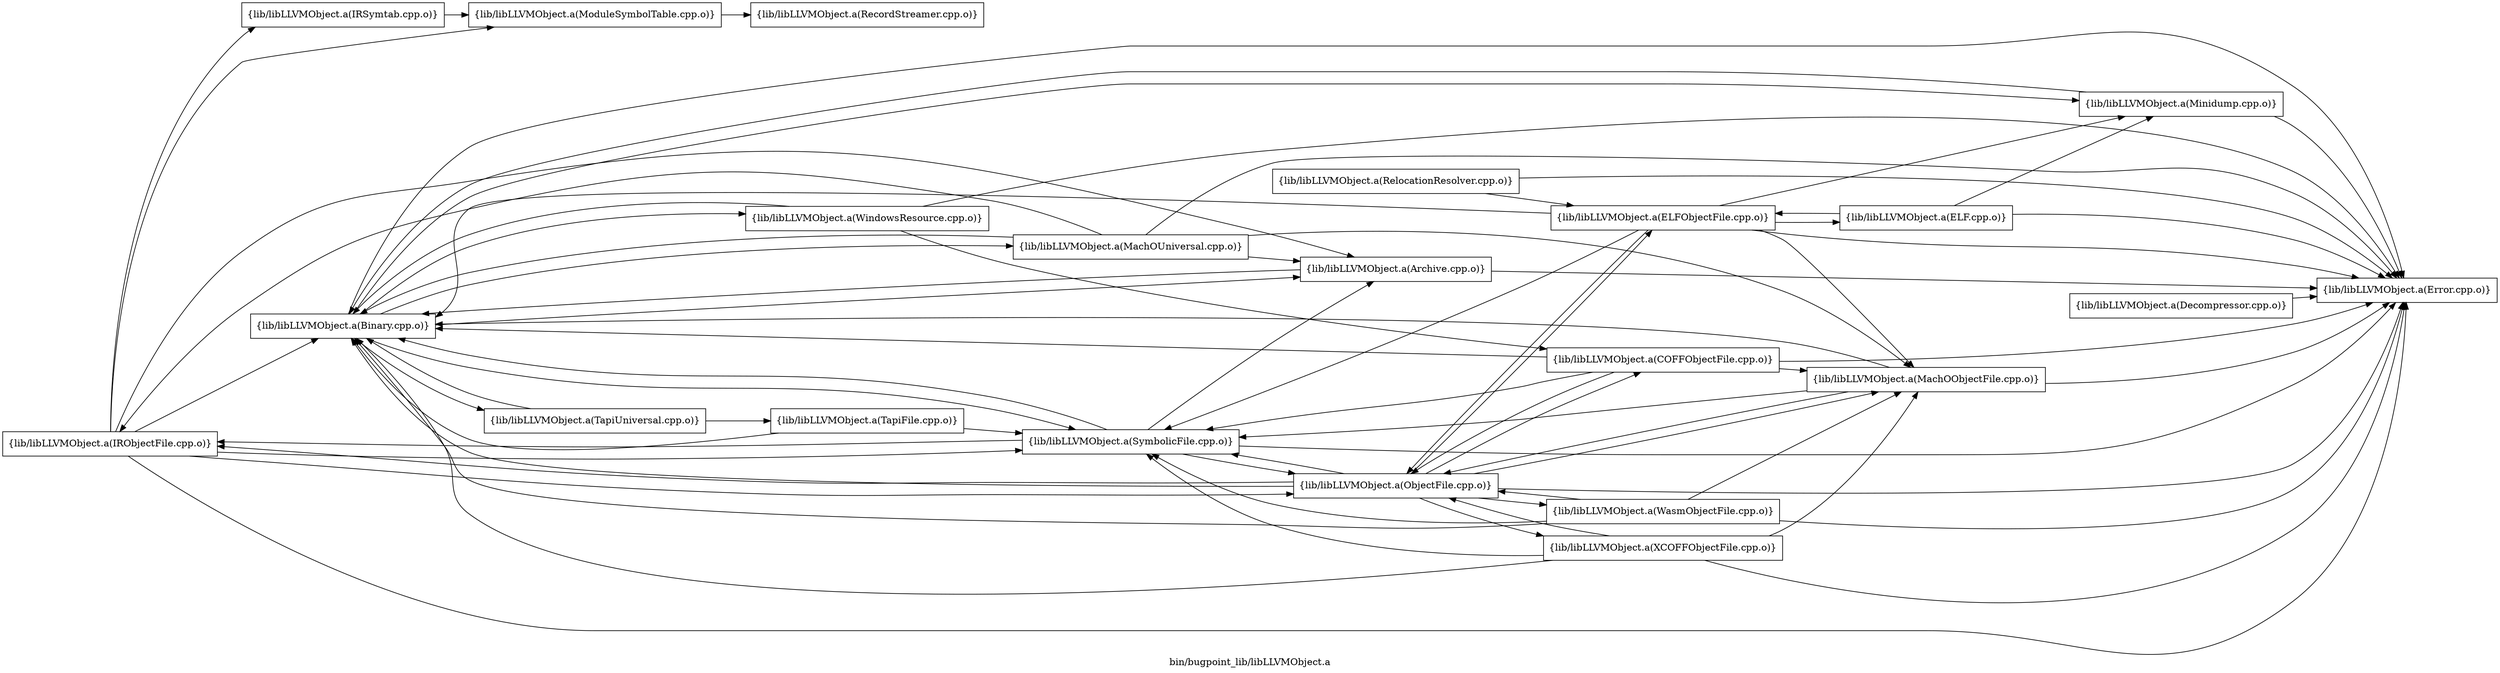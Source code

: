 digraph "bin/bugpoint_lib/libLLVMObject.a" {
	label="bin/bugpoint_lib/libLLVMObject.a";
	rankdir=LR;
	{ rank=same; Node0x5591e197b498;  }

	Node0x5591e197b498 [shape=record,shape=box,group=0,label="{lib/libLLVMObject.a(ModuleSymbolTable.cpp.o)}"];
	Node0x5591e197b498 -> Node0x5591e199caf8;
	Node0x5591e1996838 [shape=record,shape=box,group=0,label="{lib/libLLVMObject.a(IRSymtab.cpp.o)}"];
	Node0x5591e1996838 -> Node0x5591e197b498;
	Node0x5591e199cc38 [shape=record,shape=box,group=0,label="{lib/libLLVMObject.a(RelocationResolver.cpp.o)}"];
	Node0x5591e199cc38 -> Node0x5591e1995ca8;
	Node0x5591e199cc38 -> Node0x5591e197af98;
	Node0x5591e198d5f8 [shape=record,shape=box,group=0,label="{lib/libLLVMObject.a(Binary.cpp.o)}"];
	Node0x5591e198d5f8 -> Node0x5591e199d868;
	Node0x5591e198d5f8 -> Node0x5591e1995528;
	Node0x5591e198d5f8 -> Node0x5591e1995ca8;
	Node0x5591e198d5f8 -> Node0x5591e1996e78;
	Node0x5591e198d5f8 -> Node0x5591e1998868;
	Node0x5591e198d5f8 -> Node0x5591e1994998;
	Node0x5591e198d5f8 -> Node0x5591e19984a8;
	Node0x5591e1995028 [shape=record,shape=box,group=0,label="{lib/libLLVMObject.a(Decompressor.cpp.o)}"];
	Node0x5591e1995028 -> Node0x5591e1995ca8;
	Node0x5591e1995ca8 [shape=record,shape=box,group=0,label="{lib/libLLVMObject.a(Error.cpp.o)}"];
	Node0x5591e1997468 [shape=record,shape=box,group=0,label="{lib/libLLVMObject.a(MachOObjectFile.cpp.o)}"];
	Node0x5591e1997468 -> Node0x5591e199d868;
	Node0x5591e1997468 -> Node0x5591e198d5f8;
	Node0x5591e1997468 -> Node0x5591e1995ca8;
	Node0x5591e1997468 -> Node0x5591e197bc18;
	Node0x5591e197bc18 [shape=record,shape=box,group=0,label="{lib/libLLVMObject.a(ObjectFile.cpp.o)}"];
	Node0x5591e197bc18 -> Node0x5591e199be28;
	Node0x5591e197bc18 -> Node0x5591e199d868;
	Node0x5591e197bc18 -> Node0x5591e198d5f8;
	Node0x5591e197bc18 -> Node0x5591e1995ca8;
	Node0x5591e197bc18 -> Node0x5591e1997468;
	Node0x5591e197bc18 -> Node0x5591e1997a58;
	Node0x5591e197bc18 -> Node0x5591e197af98;
	Node0x5591e197bc18 -> Node0x5591e1998958;
	Node0x5591e197bc18 -> Node0x5591e1997918;
	Node0x5591e199d868 [shape=record,shape=box,group=0,label="{lib/libLLVMObject.a(SymbolicFile.cpp.o)}"];
	Node0x5591e199d868 -> Node0x5591e198d5f8;
	Node0x5591e199d868 -> Node0x5591e1995528;
	Node0x5591e199d868 -> Node0x5591e1995ca8;
	Node0x5591e199d868 -> Node0x5591e1997a58;
	Node0x5591e199d868 -> Node0x5591e197bc18;
	Node0x5591e1995528 [shape=record,shape=box,group=0,label="{lib/libLLVMObject.a(Archive.cpp.o)}"];
	Node0x5591e1995528 -> Node0x5591e198d5f8;
	Node0x5591e1995528 -> Node0x5591e1995ca8;
	Node0x5591e1996e78 [shape=record,shape=box,group=0,label="{lib/libLLVMObject.a(MachOUniversal.cpp.o)}"];
	Node0x5591e1996e78 -> Node0x5591e198d5f8;
	Node0x5591e1996e78 -> Node0x5591e1995528;
	Node0x5591e1996e78 -> Node0x5591e1995ca8;
	Node0x5591e1996e78 -> Node0x5591e1997468;
	Node0x5591e1996e78 -> Node0x5591e1997a58;
	Node0x5591e1998868 [shape=record,shape=box,group=0,label="{lib/libLLVMObject.a(Minidump.cpp.o)}"];
	Node0x5591e1998868 -> Node0x5591e198d5f8;
	Node0x5591e1998868 -> Node0x5591e1995ca8;
	Node0x5591e1994998 [shape=record,shape=box,group=0,label="{lib/libLLVMObject.a(TapiUniversal.cpp.o)}"];
	Node0x5591e1994998 -> Node0x5591e198d5f8;
	Node0x5591e1994998 -> Node0x5591e1994218;
	Node0x5591e19984a8 [shape=record,shape=box,group=0,label="{lib/libLLVMObject.a(WindowsResource.cpp.o)}"];
	Node0x5591e19984a8 -> Node0x5591e199be28;
	Node0x5591e19984a8 -> Node0x5591e198d5f8;
	Node0x5591e19984a8 -> Node0x5591e1995ca8;
	Node0x5591e1997a58 [shape=record,shape=box,group=0,label="{lib/libLLVMObject.a(IRObjectFile.cpp.o)}"];
	Node0x5591e1997a58 -> Node0x5591e199d868;
	Node0x5591e1997a58 -> Node0x5591e198d5f8;
	Node0x5591e1997a58 -> Node0x5591e1995528;
	Node0x5591e1997a58 -> Node0x5591e1995ca8;
	Node0x5591e1997a58 -> Node0x5591e1996838;
	Node0x5591e1997a58 -> Node0x5591e197b498;
	Node0x5591e1997a58 -> Node0x5591e197bc18;
	Node0x5591e199caf8 [shape=record,shape=box,group=0,label="{lib/libLLVMObject.a(RecordStreamer.cpp.o)}"];
	Node0x5591e199be28 [shape=record,shape=box,group=0,label="{lib/libLLVMObject.a(COFFObjectFile.cpp.o)}"];
	Node0x5591e199be28 -> Node0x5591e199d868;
	Node0x5591e199be28 -> Node0x5591e198d5f8;
	Node0x5591e199be28 -> Node0x5591e1995ca8;
	Node0x5591e199be28 -> Node0x5591e1997468;
	Node0x5591e199be28 -> Node0x5591e197bc18;
	Node0x5591e197af98 [shape=record,shape=box,group=0,label="{lib/libLLVMObject.a(ELFObjectFile.cpp.o)}"];
	Node0x5591e197af98 -> Node0x5591e1993d18;
	Node0x5591e197af98 -> Node0x5591e199d868;
	Node0x5591e197af98 -> Node0x5591e198d5f8;
	Node0x5591e197af98 -> Node0x5591e1995ca8;
	Node0x5591e197af98 -> Node0x5591e1997468;
	Node0x5591e197af98 -> Node0x5591e1998868;
	Node0x5591e197af98 -> Node0x5591e197bc18;
	Node0x5591e1998958 [shape=record,shape=box,group=0,label="{lib/libLLVMObject.a(WasmObjectFile.cpp.o)}"];
	Node0x5591e1998958 -> Node0x5591e199d868;
	Node0x5591e1998958 -> Node0x5591e198d5f8;
	Node0x5591e1998958 -> Node0x5591e1995ca8;
	Node0x5591e1998958 -> Node0x5591e1997468;
	Node0x5591e1998958 -> Node0x5591e197bc18;
	Node0x5591e1997918 [shape=record,shape=box,group=0,label="{lib/libLLVMObject.a(XCOFFObjectFile.cpp.o)}"];
	Node0x5591e1997918 -> Node0x5591e199d868;
	Node0x5591e1997918 -> Node0x5591e198d5f8;
	Node0x5591e1997918 -> Node0x5591e1995ca8;
	Node0x5591e1997918 -> Node0x5591e1997468;
	Node0x5591e1997918 -> Node0x5591e197bc18;
	Node0x5591e1993d18 [shape=record,shape=box,group=0,label="{lib/libLLVMObject.a(ELF.cpp.o)}"];
	Node0x5591e1993d18 -> Node0x5591e1995ca8;
	Node0x5591e1993d18 -> Node0x5591e1998868;
	Node0x5591e1993d18 -> Node0x5591e197af98;
	Node0x5591e1994218 [shape=record,shape=box,group=0,label="{lib/libLLVMObject.a(TapiFile.cpp.o)}"];
	Node0x5591e1994218 -> Node0x5591e199d868;
	Node0x5591e1994218 -> Node0x5591e198d5f8;
}
